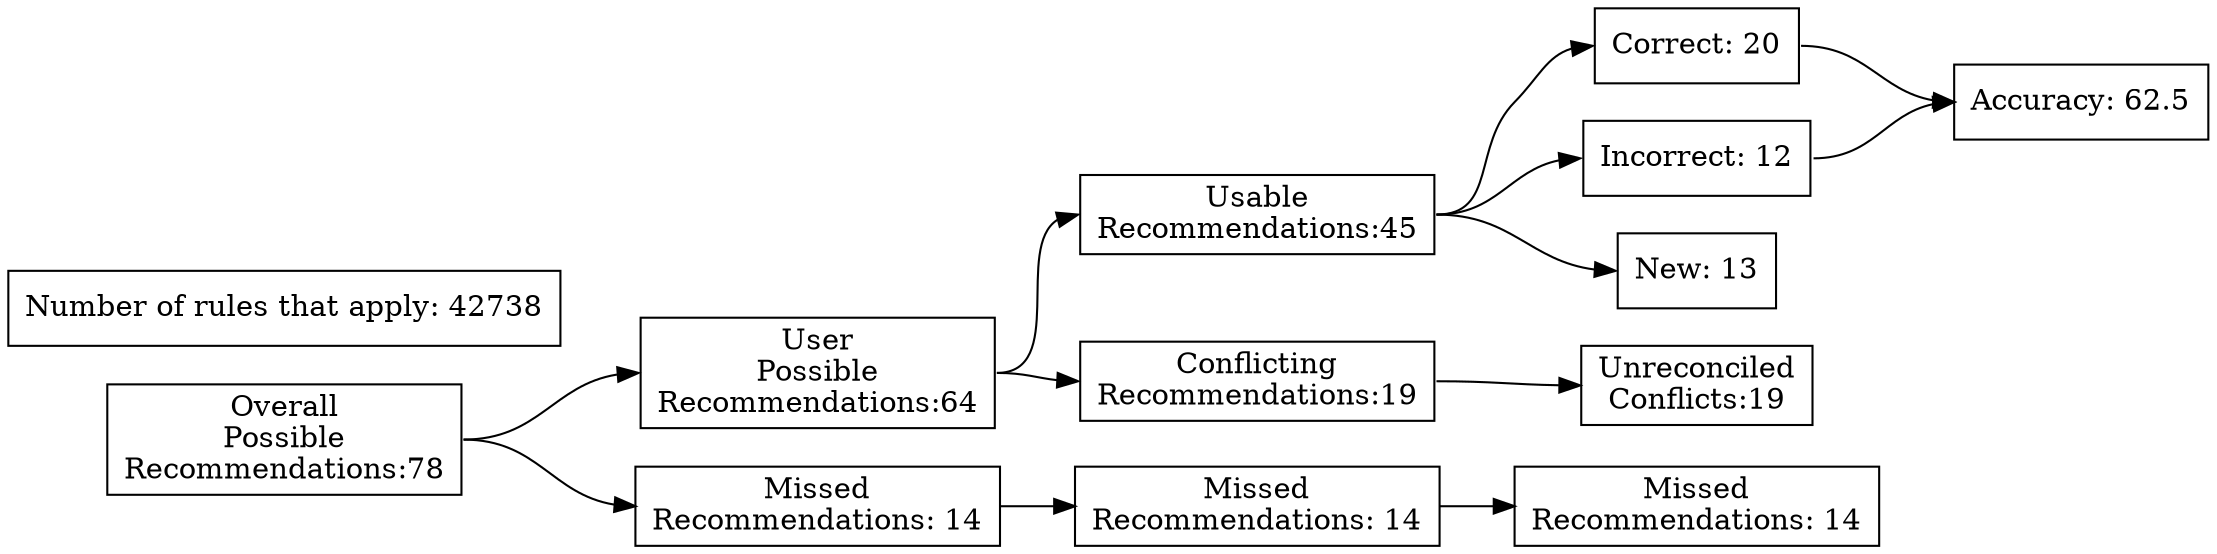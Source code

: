 digraph {
	graph [rankdir=LR]
	node [pos=r shape=box]
	edge [headport=w tailport=e]
		A [label="Overall
Possible
Recommendations:78"]
		B [label="User
Possible
Recommendations:64"]
		C [label="Missed
Recommendations: 14"]
		D [label="Usable
Recommendations:45"]
		E [label="Conflicting
Recommendations:19"]
		J [label="Missed
Recommendations: 14"]
		M [label="Unreconciled
Conflicts:19"]
		F [label="Correct: 20"]
		G [label="Incorrect: 12"]
		H [label="New: 13"]
		K [label="Missed
Recommendations: 14"]
		I [label="Accuracy: 62.5"]
		l [label="Number of rules that apply: 42738"]
			A -> B
			A -> C
			B -> D
			B -> E
			D -> F
			D -> G
			D -> H
			F -> I
			G -> I
			C -> J
			J -> K
			E -> M
}